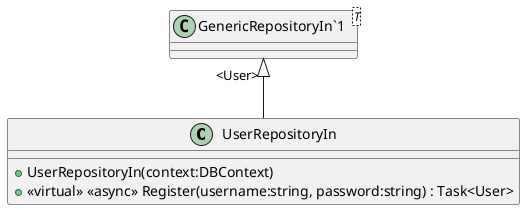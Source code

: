 @startuml
class UserRepositoryIn {
    + UserRepositoryIn(context:DBContext)
    + <<virtual>> <<async>> Register(username:string, password:string) : Task<User>
}
class "GenericRepositoryIn`1"<T> {
}
"GenericRepositoryIn`1" "<User>" <|-- UserRepositoryIn
@enduml
